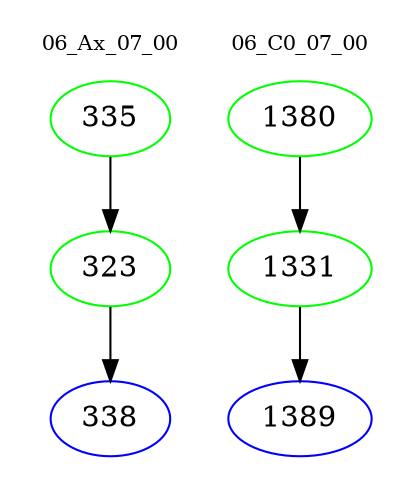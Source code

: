 digraph{
subgraph cluster_0 {
color = white
label = "06_Ax_07_00";
fontsize=10;
T0_335 [label="335", color="green"]
T0_335 -> T0_323 [color="black"]
T0_323 [label="323", color="green"]
T0_323 -> T0_338 [color="black"]
T0_338 [label="338", color="blue"]
}
subgraph cluster_1 {
color = white
label = "06_C0_07_00";
fontsize=10;
T1_1380 [label="1380", color="green"]
T1_1380 -> T1_1331 [color="black"]
T1_1331 [label="1331", color="green"]
T1_1331 -> T1_1389 [color="black"]
T1_1389 [label="1389", color="blue"]
}
}
